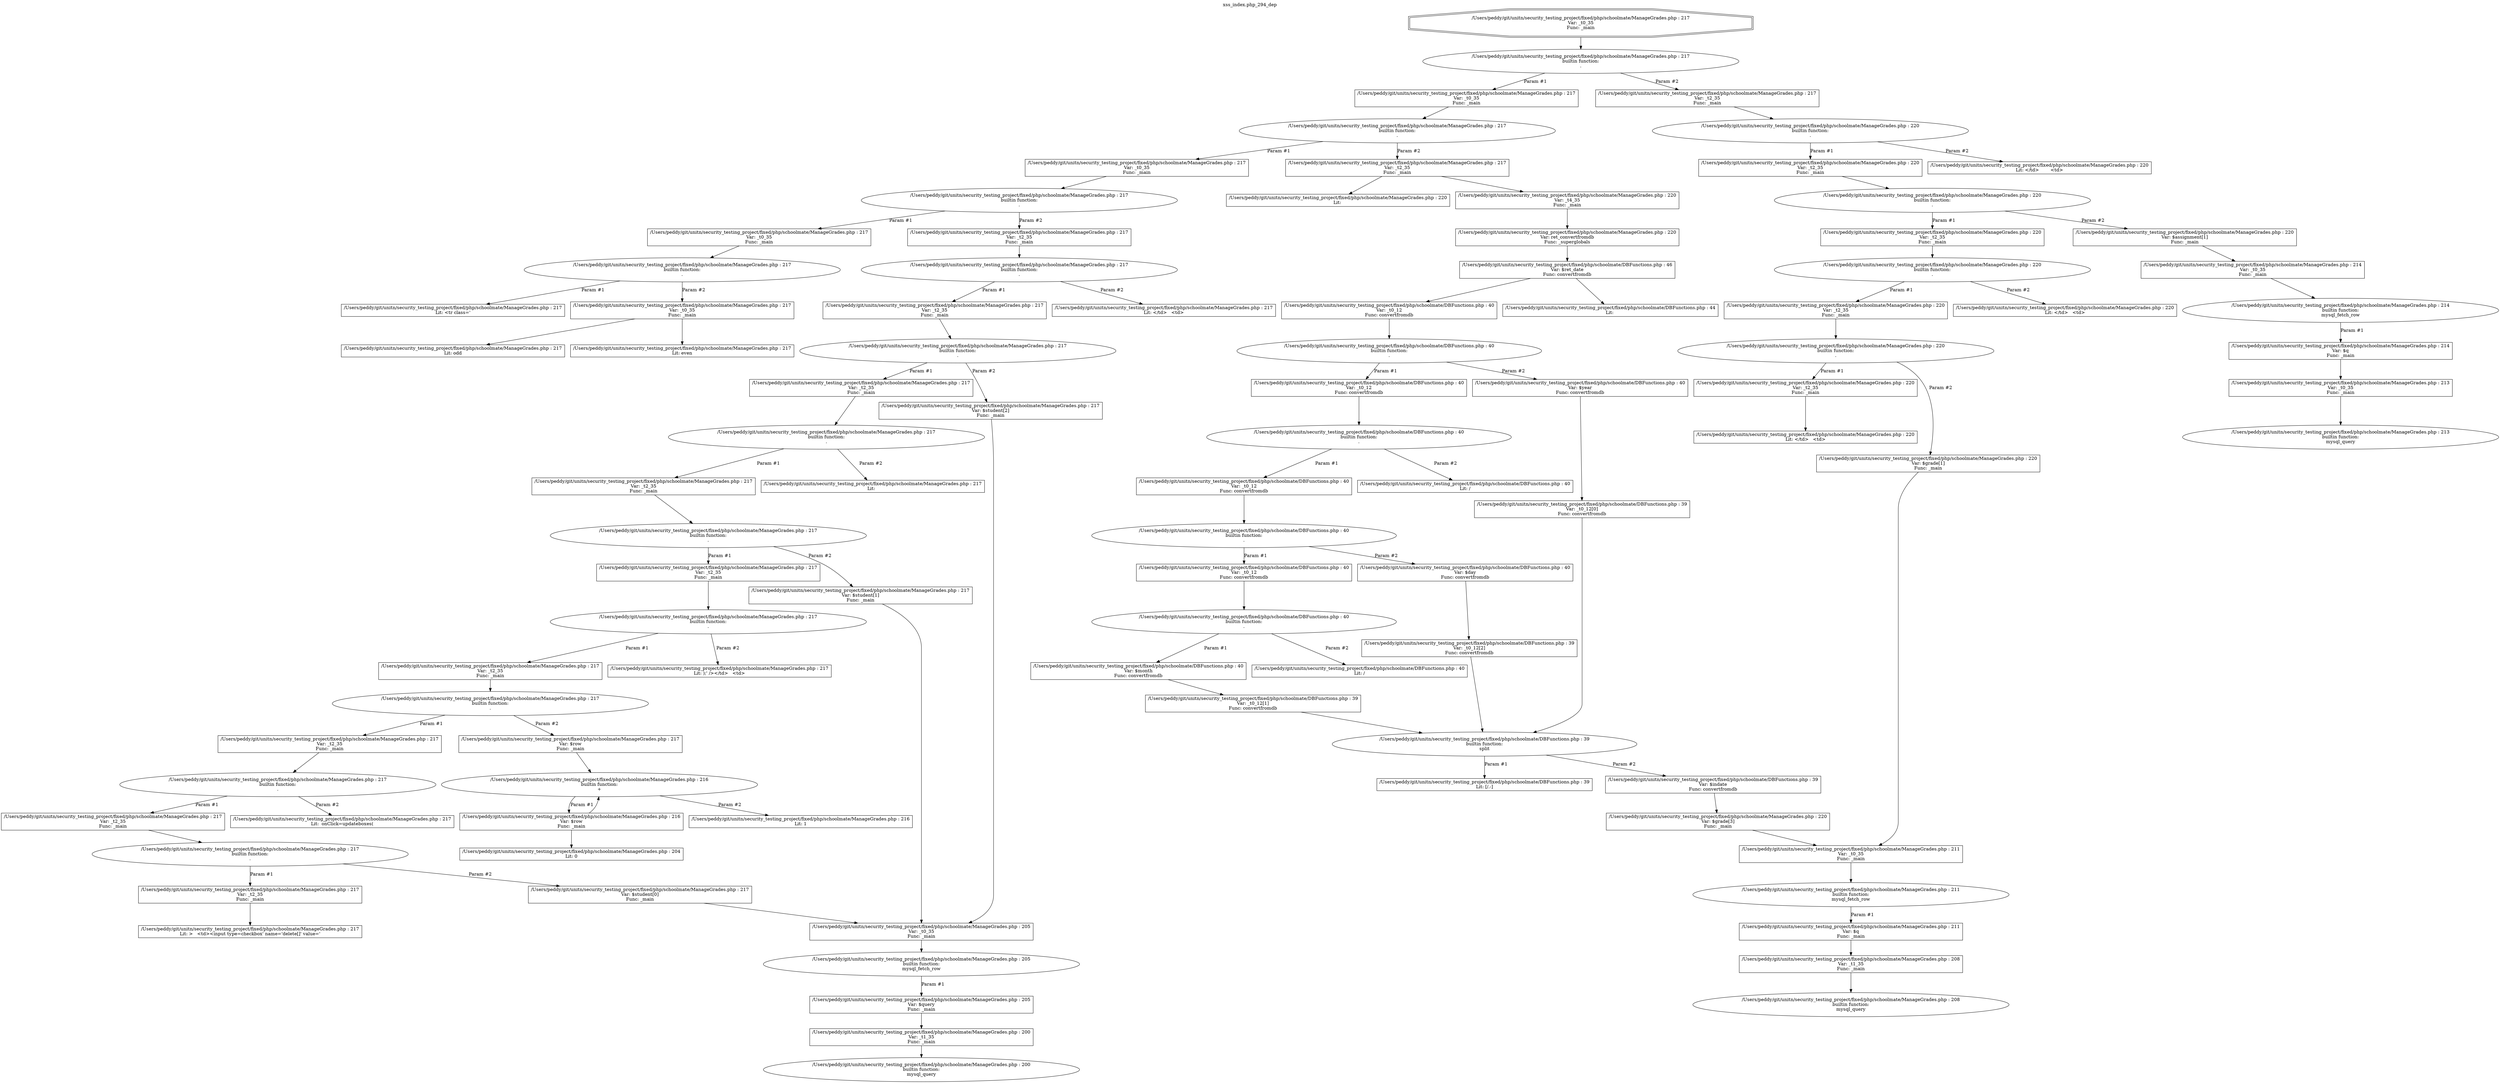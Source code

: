 digraph cfg {
  label="xss_index.php_294_dep";
  labelloc=t;
  n1 [shape=doubleoctagon, label="/Users/peddy/git/unitn/security_testing_project/fixed/php/schoolmate/ManageGrades.php : 217\nVar: _t0_35\nFunc: _main\n"];
  n2 [shape=ellipse, label="/Users/peddy/git/unitn/security_testing_project/fixed/php/schoolmate/ManageGrades.php : 217\nbuiltin function:\n.\n"];
  n3 [shape=box, label="/Users/peddy/git/unitn/security_testing_project/fixed/php/schoolmate/ManageGrades.php : 217\nVar: _t0_35\nFunc: _main\n"];
  n4 [shape=ellipse, label="/Users/peddy/git/unitn/security_testing_project/fixed/php/schoolmate/ManageGrades.php : 217\nbuiltin function:\n.\n"];
  n5 [shape=box, label="/Users/peddy/git/unitn/security_testing_project/fixed/php/schoolmate/ManageGrades.php : 217\nVar: _t0_35\nFunc: _main\n"];
  n6 [shape=ellipse, label="/Users/peddy/git/unitn/security_testing_project/fixed/php/schoolmate/ManageGrades.php : 217\nbuiltin function:\n.\n"];
  n7 [shape=box, label="/Users/peddy/git/unitn/security_testing_project/fixed/php/schoolmate/ManageGrades.php : 217\nVar: _t0_35\nFunc: _main\n"];
  n8 [shape=ellipse, label="/Users/peddy/git/unitn/security_testing_project/fixed/php/schoolmate/ManageGrades.php : 217\nbuiltin function:\n.\n"];
  n9 [shape=box, label="/Users/peddy/git/unitn/security_testing_project/fixed/php/schoolmate/ManageGrades.php : 217\nLit: <tr class='\n"];
  n10 [shape=box, label="/Users/peddy/git/unitn/security_testing_project/fixed/php/schoolmate/ManageGrades.php : 217\nVar: _t0_35\nFunc: _main\n"];
  n11 [shape=box, label="/Users/peddy/git/unitn/security_testing_project/fixed/php/schoolmate/ManageGrades.php : 217\nLit: odd\n"];
  n12 [shape=box, label="/Users/peddy/git/unitn/security_testing_project/fixed/php/schoolmate/ManageGrades.php : 217\nLit: even\n"];
  n13 [shape=box, label="/Users/peddy/git/unitn/security_testing_project/fixed/php/schoolmate/ManageGrades.php : 217\nVar: _t2_35\nFunc: _main\n"];
  n14 [shape=ellipse, label="/Users/peddy/git/unitn/security_testing_project/fixed/php/schoolmate/ManageGrades.php : 217\nbuiltin function:\n.\n"];
  n15 [shape=box, label="/Users/peddy/git/unitn/security_testing_project/fixed/php/schoolmate/ManageGrades.php : 217\nVar: _t2_35\nFunc: _main\n"];
  n16 [shape=ellipse, label="/Users/peddy/git/unitn/security_testing_project/fixed/php/schoolmate/ManageGrades.php : 217\nbuiltin function:\n.\n"];
  n17 [shape=box, label="/Users/peddy/git/unitn/security_testing_project/fixed/php/schoolmate/ManageGrades.php : 217\nVar: _t2_35\nFunc: _main\n"];
  n18 [shape=ellipse, label="/Users/peddy/git/unitn/security_testing_project/fixed/php/schoolmate/ManageGrades.php : 217\nbuiltin function:\n.\n"];
  n19 [shape=box, label="/Users/peddy/git/unitn/security_testing_project/fixed/php/schoolmate/ManageGrades.php : 217\nVar: _t2_35\nFunc: _main\n"];
  n20 [shape=ellipse, label="/Users/peddy/git/unitn/security_testing_project/fixed/php/schoolmate/ManageGrades.php : 217\nbuiltin function:\n.\n"];
  n21 [shape=box, label="/Users/peddy/git/unitn/security_testing_project/fixed/php/schoolmate/ManageGrades.php : 217\nVar: _t2_35\nFunc: _main\n"];
  n22 [shape=ellipse, label="/Users/peddy/git/unitn/security_testing_project/fixed/php/schoolmate/ManageGrades.php : 217\nbuiltin function:\n.\n"];
  n23 [shape=box, label="/Users/peddy/git/unitn/security_testing_project/fixed/php/schoolmate/ManageGrades.php : 217\nVar: _t2_35\nFunc: _main\n"];
  n24 [shape=ellipse, label="/Users/peddy/git/unitn/security_testing_project/fixed/php/schoolmate/ManageGrades.php : 217\nbuiltin function:\n.\n"];
  n25 [shape=box, label="/Users/peddy/git/unitn/security_testing_project/fixed/php/schoolmate/ManageGrades.php : 217\nVar: _t2_35\nFunc: _main\n"];
  n26 [shape=ellipse, label="/Users/peddy/git/unitn/security_testing_project/fixed/php/schoolmate/ManageGrades.php : 217\nbuiltin function:\n.\n"];
  n27 [shape=box, label="/Users/peddy/git/unitn/security_testing_project/fixed/php/schoolmate/ManageGrades.php : 217\nVar: _t2_35\nFunc: _main\n"];
  n28 [shape=ellipse, label="/Users/peddy/git/unitn/security_testing_project/fixed/php/schoolmate/ManageGrades.php : 217\nbuiltin function:\n.\n"];
  n29 [shape=box, label="/Users/peddy/git/unitn/security_testing_project/fixed/php/schoolmate/ManageGrades.php : 217\nVar: _t2_35\nFunc: _main\n"];
  n30 [shape=box, label="/Users/peddy/git/unitn/security_testing_project/fixed/php/schoolmate/ManageGrades.php : 217\nLit: >   <td><input type=checkbox' name='delete[]' value='\n"];
  n31 [shape=box, label="/Users/peddy/git/unitn/security_testing_project/fixed/php/schoolmate/ManageGrades.php : 217\nVar: $student[0]\nFunc: _main\n"];
  n32 [shape=box, label="/Users/peddy/git/unitn/security_testing_project/fixed/php/schoolmate/ManageGrades.php : 205\nVar: _t0_35\nFunc: _main\n"];
  n33 [shape=ellipse, label="/Users/peddy/git/unitn/security_testing_project/fixed/php/schoolmate/ManageGrades.php : 205\nbuiltin function:\nmysql_fetch_row\n"];
  n34 [shape=box, label="/Users/peddy/git/unitn/security_testing_project/fixed/php/schoolmate/ManageGrades.php : 205\nVar: $query\nFunc: _main\n"];
  n35 [shape=box, label="/Users/peddy/git/unitn/security_testing_project/fixed/php/schoolmate/ManageGrades.php : 200\nVar: _t1_35\nFunc: _main\n"];
  n36 [shape=ellipse, label="/Users/peddy/git/unitn/security_testing_project/fixed/php/schoolmate/ManageGrades.php : 200\nbuiltin function:\nmysql_query\n"];
  n37 [shape=box, label="/Users/peddy/git/unitn/security_testing_project/fixed/php/schoolmate/ManageGrades.php : 217\nLit:  onClick=updateboxes(\n"];
  n38 [shape=box, label="/Users/peddy/git/unitn/security_testing_project/fixed/php/schoolmate/ManageGrades.php : 217\nVar: $row\nFunc: _main\n"];
  n39 [shape=ellipse, label="/Users/peddy/git/unitn/security_testing_project/fixed/php/schoolmate/ManageGrades.php : 216\nbuiltin function:\n+\n"];
  n40 [shape=box, label="/Users/peddy/git/unitn/security_testing_project/fixed/php/schoolmate/ManageGrades.php : 216\nVar: $row\nFunc: _main\n"];
  n41 [shape=box, label="/Users/peddy/git/unitn/security_testing_project/fixed/php/schoolmate/ManageGrades.php : 204\nLit: 0\n"];
  n42 [shape=box, label="/Users/peddy/git/unitn/security_testing_project/fixed/php/schoolmate/ManageGrades.php : 216\nLit: 1\n"];
  n43 [shape=box, label="/Users/peddy/git/unitn/security_testing_project/fixed/php/schoolmate/ManageGrades.php : 217\nLit: );' /></td>   <td>\n"];
  n44 [shape=box, label="/Users/peddy/git/unitn/security_testing_project/fixed/php/schoolmate/ManageGrades.php : 217\nVar: $student[1]\nFunc: _main\n"];
  n45 [shape=box, label="/Users/peddy/git/unitn/security_testing_project/fixed/php/schoolmate/ManageGrades.php : 217\nLit:  \n"];
  n46 [shape=box, label="/Users/peddy/git/unitn/security_testing_project/fixed/php/schoolmate/ManageGrades.php : 217\nVar: $student[2]\nFunc: _main\n"];
  n47 [shape=box, label="/Users/peddy/git/unitn/security_testing_project/fixed/php/schoolmate/ManageGrades.php : 217\nLit: </td>   <td>\n"];
  n48 [shape=box, label="/Users/peddy/git/unitn/security_testing_project/fixed/php/schoolmate/ManageGrades.php : 217\nVar: _t2_35\nFunc: _main\n"];
  n49 [shape=box, label="/Users/peddy/git/unitn/security_testing_project/fixed/php/schoolmate/ManageGrades.php : 220\nLit: \n"];
  n50 [shape=box, label="/Users/peddy/git/unitn/security_testing_project/fixed/php/schoolmate/ManageGrades.php : 220\nVar: _t4_35\nFunc: _main\n"];
  n51 [shape=box, label="/Users/peddy/git/unitn/security_testing_project/fixed/php/schoolmate/ManageGrades.php : 220\nVar: ret_convertfromdb\nFunc: _superglobals\n"];
  n52 [shape=box, label="/Users/peddy/git/unitn/security_testing_project/fixed/php/schoolmate/DBFunctions.php : 46\nVar: $ret_date\nFunc: convertfromdb\n"];
  n53 [shape=box, label="/Users/peddy/git/unitn/security_testing_project/fixed/php/schoolmate/DBFunctions.php : 40\nVar: _t0_12\nFunc: convertfromdb\n"];
  n54 [shape=ellipse, label="/Users/peddy/git/unitn/security_testing_project/fixed/php/schoolmate/DBFunctions.php : 40\nbuiltin function:\n.\n"];
  n55 [shape=box, label="/Users/peddy/git/unitn/security_testing_project/fixed/php/schoolmate/DBFunctions.php : 40\nVar: _t0_12\nFunc: convertfromdb\n"];
  n56 [shape=ellipse, label="/Users/peddy/git/unitn/security_testing_project/fixed/php/schoolmate/DBFunctions.php : 40\nbuiltin function:\n.\n"];
  n57 [shape=box, label="/Users/peddy/git/unitn/security_testing_project/fixed/php/schoolmate/DBFunctions.php : 40\nVar: _t0_12\nFunc: convertfromdb\n"];
  n58 [shape=ellipse, label="/Users/peddy/git/unitn/security_testing_project/fixed/php/schoolmate/DBFunctions.php : 40\nbuiltin function:\n.\n"];
  n59 [shape=box, label="/Users/peddy/git/unitn/security_testing_project/fixed/php/schoolmate/DBFunctions.php : 40\nVar: _t0_12\nFunc: convertfromdb\n"];
  n60 [shape=ellipse, label="/Users/peddy/git/unitn/security_testing_project/fixed/php/schoolmate/DBFunctions.php : 40\nbuiltin function:\n.\n"];
  n61 [shape=box, label="/Users/peddy/git/unitn/security_testing_project/fixed/php/schoolmate/DBFunctions.php : 40\nVar: $month\nFunc: convertfromdb\n"];
  n62 [shape=box, label="/Users/peddy/git/unitn/security_testing_project/fixed/php/schoolmate/DBFunctions.php : 39\nVar: _t0_12[1]\nFunc: convertfromdb\n"];
  n63 [shape=ellipse, label="/Users/peddy/git/unitn/security_testing_project/fixed/php/schoolmate/DBFunctions.php : 39\nbuiltin function:\nsplit\n"];
  n64 [shape=box, label="/Users/peddy/git/unitn/security_testing_project/fixed/php/schoolmate/DBFunctions.php : 39\nLit: [/.-]\n"];
  n65 [shape=box, label="/Users/peddy/git/unitn/security_testing_project/fixed/php/schoolmate/DBFunctions.php : 39\nVar: $indate\nFunc: convertfromdb\n"];
  n66 [shape=box, label="/Users/peddy/git/unitn/security_testing_project/fixed/php/schoolmate/ManageGrades.php : 220\nVar: $grade[3]\nFunc: _main\n"];
  n67 [shape=box, label="/Users/peddy/git/unitn/security_testing_project/fixed/php/schoolmate/ManageGrades.php : 211\nVar: _t0_35\nFunc: _main\n"];
  n68 [shape=ellipse, label="/Users/peddy/git/unitn/security_testing_project/fixed/php/schoolmate/ManageGrades.php : 211\nbuiltin function:\nmysql_fetch_row\n"];
  n69 [shape=box, label="/Users/peddy/git/unitn/security_testing_project/fixed/php/schoolmate/ManageGrades.php : 211\nVar: $q\nFunc: _main\n"];
  n70 [shape=box, label="/Users/peddy/git/unitn/security_testing_project/fixed/php/schoolmate/ManageGrades.php : 208\nVar: _t1_35\nFunc: _main\n"];
  n71 [shape=ellipse, label="/Users/peddy/git/unitn/security_testing_project/fixed/php/schoolmate/ManageGrades.php : 208\nbuiltin function:\nmysql_query\n"];
  n72 [shape=box, label="/Users/peddy/git/unitn/security_testing_project/fixed/php/schoolmate/DBFunctions.php : 40\nLit: /\n"];
  n73 [shape=box, label="/Users/peddy/git/unitn/security_testing_project/fixed/php/schoolmate/DBFunctions.php : 40\nVar: $day\nFunc: convertfromdb\n"];
  n74 [shape=box, label="/Users/peddy/git/unitn/security_testing_project/fixed/php/schoolmate/DBFunctions.php : 39\nVar: _t0_12[2]\nFunc: convertfromdb\n"];
  n75 [shape=box, label="/Users/peddy/git/unitn/security_testing_project/fixed/php/schoolmate/DBFunctions.php : 40\nLit: /\n"];
  n76 [shape=box, label="/Users/peddy/git/unitn/security_testing_project/fixed/php/schoolmate/DBFunctions.php : 40\nVar: $year\nFunc: convertfromdb\n"];
  n77 [shape=box, label="/Users/peddy/git/unitn/security_testing_project/fixed/php/schoolmate/DBFunctions.php : 39\nVar: _t0_12[0]\nFunc: convertfromdb\n"];
  n78 [shape=box, label="/Users/peddy/git/unitn/security_testing_project/fixed/php/schoolmate/DBFunctions.php : 44\nLit: \n"];
  n79 [shape=box, label="/Users/peddy/git/unitn/security_testing_project/fixed/php/schoolmate/ManageGrades.php : 217\nVar: _t2_35\nFunc: _main\n"];
  n80 [shape=ellipse, label="/Users/peddy/git/unitn/security_testing_project/fixed/php/schoolmate/ManageGrades.php : 220\nbuiltin function:\n.\n"];
  n81 [shape=box, label="/Users/peddy/git/unitn/security_testing_project/fixed/php/schoolmate/ManageGrades.php : 220\nVar: _t2_35\nFunc: _main\n"];
  n82 [shape=ellipse, label="/Users/peddy/git/unitn/security_testing_project/fixed/php/schoolmate/ManageGrades.php : 220\nbuiltin function:\n.\n"];
  n83 [shape=box, label="/Users/peddy/git/unitn/security_testing_project/fixed/php/schoolmate/ManageGrades.php : 220\nVar: _t2_35\nFunc: _main\n"];
  n84 [shape=ellipse, label="/Users/peddy/git/unitn/security_testing_project/fixed/php/schoolmate/ManageGrades.php : 220\nbuiltin function:\n.\n"];
  n85 [shape=box, label="/Users/peddy/git/unitn/security_testing_project/fixed/php/schoolmate/ManageGrades.php : 220\nVar: _t2_35\nFunc: _main\n"];
  n86 [shape=ellipse, label="/Users/peddy/git/unitn/security_testing_project/fixed/php/schoolmate/ManageGrades.php : 220\nbuiltin function:\n.\n"];
  n87 [shape=box, label="/Users/peddy/git/unitn/security_testing_project/fixed/php/schoolmate/ManageGrades.php : 220\nVar: _t2_35\nFunc: _main\n"];
  n88 [shape=box, label="/Users/peddy/git/unitn/security_testing_project/fixed/php/schoolmate/ManageGrades.php : 220\nLit: </td>   <td>\n"];
  n89 [shape=box, label="/Users/peddy/git/unitn/security_testing_project/fixed/php/schoolmate/ManageGrades.php : 220\nVar: $grade[1]\nFunc: _main\n"];
  n90 [shape=box, label="/Users/peddy/git/unitn/security_testing_project/fixed/php/schoolmate/ManageGrades.php : 220\nLit: </td>   <td>\n"];
  n91 [shape=box, label="/Users/peddy/git/unitn/security_testing_project/fixed/php/schoolmate/ManageGrades.php : 220\nVar: $assignment[1]\nFunc: _main\n"];
  n92 [shape=box, label="/Users/peddy/git/unitn/security_testing_project/fixed/php/schoolmate/ManageGrades.php : 214\nVar: _t0_35\nFunc: _main\n"];
  n93 [shape=ellipse, label="/Users/peddy/git/unitn/security_testing_project/fixed/php/schoolmate/ManageGrades.php : 214\nbuiltin function:\nmysql_fetch_row\n"];
  n94 [shape=box, label="/Users/peddy/git/unitn/security_testing_project/fixed/php/schoolmate/ManageGrades.php : 214\nVar: $q\nFunc: _main\n"];
  n95 [shape=box, label="/Users/peddy/git/unitn/security_testing_project/fixed/php/schoolmate/ManageGrades.php : 213\nVar: _t0_35\nFunc: _main\n"];
  n96 [shape=ellipse, label="/Users/peddy/git/unitn/security_testing_project/fixed/php/schoolmate/ManageGrades.php : 213\nbuiltin function:\nmysql_query\n"];
  n97 [shape=box, label="/Users/peddy/git/unitn/security_testing_project/fixed/php/schoolmate/ManageGrades.php : 220\nLit: </td>	<td>\n"];
  n1 -> n2;
  n3 -> n4;
  n5 -> n6;
  n7 -> n8;
  n8 -> n9[label="Param #1"];
  n8 -> n10[label="Param #2"];
  n10 -> n11;
  n10 -> n12;
  n6 -> n7[label="Param #1"];
  n6 -> n13[label="Param #2"];
  n13 -> n14;
  n15 -> n16;
  n17 -> n18;
  n19 -> n20;
  n21 -> n22;
  n23 -> n24;
  n25 -> n26;
  n27 -> n28;
  n29 -> n30;
  n28 -> n29[label="Param #1"];
  n28 -> n31[label="Param #2"];
  n32 -> n33;
  n35 -> n36;
  n34 -> n35;
  n33 -> n34[label="Param #1"];
  n31 -> n32;
  n26 -> n27[label="Param #1"];
  n26 -> n37[label="Param #2"];
  n24 -> n25[label="Param #1"];
  n24 -> n38[label="Param #2"];
  n38 -> n39;
  n40 -> n39;
  n40 -> n41;
  n39 -> n40[label="Param #1"];
  n39 -> n42[label="Param #2"];
  n22 -> n23[label="Param #1"];
  n22 -> n43[label="Param #2"];
  n20 -> n21[label="Param #1"];
  n20 -> n44[label="Param #2"];
  n44 -> n32;
  n18 -> n19[label="Param #1"];
  n18 -> n45[label="Param #2"];
  n16 -> n17[label="Param #1"];
  n16 -> n46[label="Param #2"];
  n46 -> n32;
  n14 -> n15[label="Param #1"];
  n14 -> n47[label="Param #2"];
  n4 -> n5[label="Param #1"];
  n4 -> n48[label="Param #2"];
  n48 -> n49;
  n48 -> n50;
  n53 -> n54;
  n55 -> n56;
  n57 -> n58;
  n59 -> n60;
  n62 -> n63;
  n63 -> n64[label="Param #1"];
  n63 -> n65[label="Param #2"];
  n67 -> n68;
  n70 -> n71;
  n69 -> n70;
  n68 -> n69[label="Param #1"];
  n66 -> n67;
  n65 -> n66;
  n61 -> n62;
  n60 -> n61[label="Param #1"];
  n60 -> n72[label="Param #2"];
  n58 -> n59[label="Param #1"];
  n58 -> n73[label="Param #2"];
  n74 -> n63;
  n73 -> n74;
  n56 -> n57[label="Param #1"];
  n56 -> n75[label="Param #2"];
  n54 -> n55[label="Param #1"];
  n54 -> n76[label="Param #2"];
  n77 -> n63;
  n76 -> n77;
  n52 -> n53;
  n52 -> n78;
  n51 -> n52;
  n50 -> n51;
  n2 -> n3[label="Param #1"];
  n2 -> n79[label="Param #2"];
  n79 -> n80;
  n81 -> n82;
  n83 -> n84;
  n85 -> n86;
  n87 -> n88;
  n86 -> n87[label="Param #1"];
  n86 -> n89[label="Param #2"];
  n89 -> n67;
  n84 -> n85[label="Param #1"];
  n84 -> n90[label="Param #2"];
  n82 -> n83[label="Param #1"];
  n82 -> n91[label="Param #2"];
  n92 -> n93;
  n95 -> n96;
  n94 -> n95;
  n93 -> n94[label="Param #1"];
  n91 -> n92;
  n80 -> n81[label="Param #1"];
  n80 -> n97[label="Param #2"];
}
